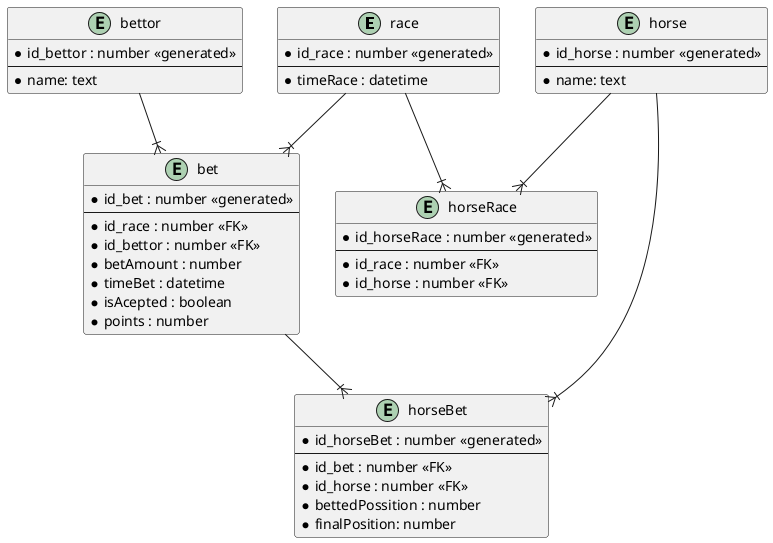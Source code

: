 @startuml

entity race {
    * id_race : number <<generated>>
    --
    * timeRace : datetime 
}
entity horse {
    *  id_horse : number <<generated>>
    --
    * name: text
}
entity bettor {
    * id_bettor : number <<generated>>
    --
    * name: text
}
entity bet {
    * id_bet : number <<generated>>
    --
    * id_race : number <<FK>>
    * id_bettor : number <<FK>>
    * betAmount : number 
    * timeBet : datetime 
    * isAcepted : boolean
    * points : number 
}

entity horseRace{
    * id_horseRace : number <<generated>>
    --
    * id_race : number <<FK>>
    * id_horse : number <<FK>>
}
entity horseBet{
    * id_horseBet : number <<generated>>
    --
    * id_bet : number <<FK>>
    * id_horse : number <<FK>>
    * bettedPossition : number
    * finalPosition: number
}

race --|{ bet
bettor --|{ bet

race --|{ horseRace
horse --|{ horseRace

bet--|{ horseBet
horse --|{ horseBet

@enduml